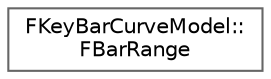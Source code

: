 digraph "Graphical Class Hierarchy"
{
 // INTERACTIVE_SVG=YES
 // LATEX_PDF_SIZE
  bgcolor="transparent";
  edge [fontname=Helvetica,fontsize=10,labelfontname=Helvetica,labelfontsize=10];
  node [fontname=Helvetica,fontsize=10,shape=box,height=0.2,width=0.4];
  rankdir="LR";
  Node0 [id="Node000000",label="FKeyBarCurveModel::\lFBarRange",height=0.2,width=0.4,color="grey40", fillcolor="white", style="filled",URL="$d7/dfc/structFKeyBarCurveModel_1_1FBarRange.html",tooltip="Bar Ranges for the Keys."];
}
